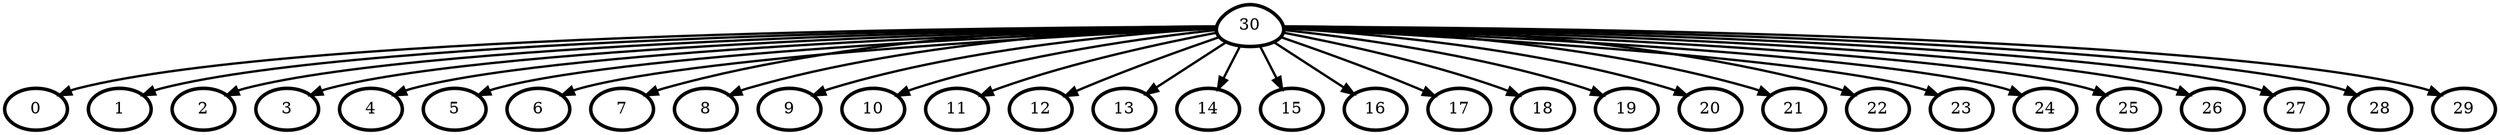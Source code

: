 digraph G {
    0 [penwidth=3,label="0"]
    1 [penwidth=3,label="1"]
    2 [penwidth=3,label="2"]
    3 [penwidth=3,label="3"]
    4 [penwidth=3,label="4"]
    5 [penwidth=3,label="5"]
    6 [penwidth=3,label="6"]
    7 [penwidth=3,label="7"]
    8 [penwidth=3,label="8"]
    9 [penwidth=3,label="9"]
    10 [penwidth=3,label="10"]
    11 [penwidth=3,label="11"]
    12 [penwidth=3,label="12"]
    13 [penwidth=3,label="13"]
    14 [penwidth=3,label="14"]
    15 [penwidth=3,label="15"]
    16 [penwidth=3,label="16"]
    17 [penwidth=3,label="17"]
    18 [penwidth=3,label="18"]
    19 [penwidth=3,label="19"]
    20 [penwidth=3,label="20"]
    21 [penwidth=3,label="21"]
    22 [penwidth=3,label="22"]
    23 [penwidth=3,label="23"]
    24 [penwidth=3,label="24"]
    25 [penwidth=3,label="25"]
    26 [penwidth=3,label="26"]
    27 [penwidth=3,label="27"]
    28 [penwidth=3,label="28"]
    29 [penwidth=3,label="29"]
    30 [penwidth=3,label="30",shape = "egg"]

    30 -> 13 [penwidth=2]
    30 -> 5 [penwidth=2]
    30 -> 11 [penwidth=2]
    30 -> 26 [penwidth=2]
    30 -> 20 [penwidth=2]
    30 -> 1 [penwidth=2]
    30 -> 7 [penwidth=2]
    30 -> 10 [penwidth=2]
    30 -> 4 [penwidth=2]
    30 -> 29 [penwidth=2]
    30 -> 18 [penwidth=2]
    30 -> 8 [penwidth=2]
    30 -> 0 [penwidth=2]
    30 -> 2 [penwidth=2]
    30 -> 16 [penwidth=2]
    30 -> 21 [penwidth=2]
    30 -> 28 [penwidth=2]
    30 -> 14 [penwidth=2]
    30 -> 22 [penwidth=2]
    30 -> 27 [penwidth=2]
    30 -> 25 [penwidth=2]
    30 -> 12 [penwidth=2]
    30 -> 9 [penwidth=2]
    30 -> 24 [penwidth=2]
    30 -> 23 [penwidth=2]
    30 -> 6 [penwidth=2]
    30 -> 15 [penwidth=2]
    30 -> 3 [penwidth=2]
    30 -> 17 [penwidth=2]
    30 -> 19 [penwidth=2]
}